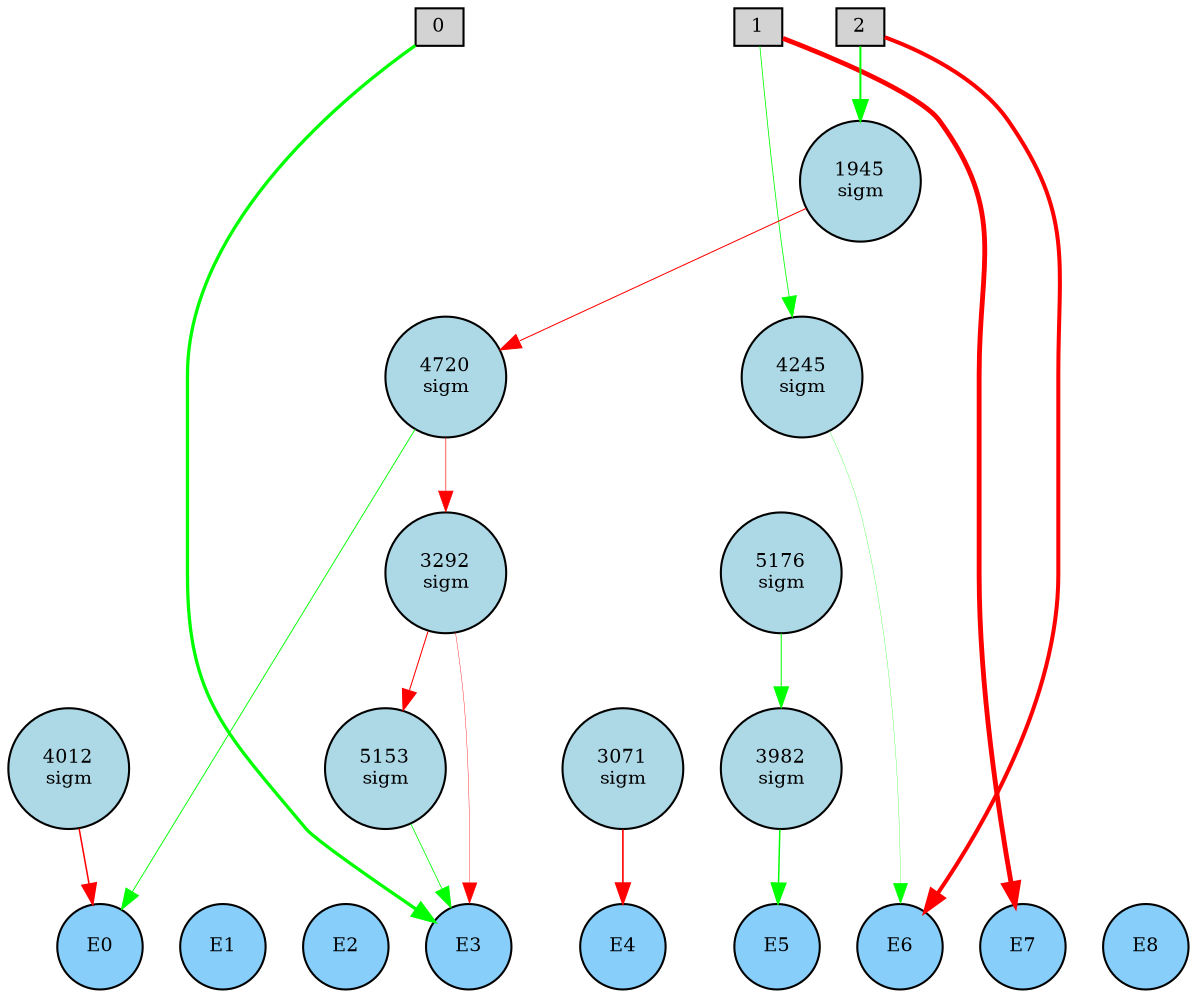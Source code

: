 digraph {
	node [fontsize=9 height=0.2 shape=circle width=0.2]
	subgraph inputs {
		node [shape=box style=filled]
		rank=source
		0 [fillcolor=lightgray]
		1 [fillcolor=lightgray]
		0 -> 1 [style=invis]
		2 [fillcolor=lightgray]
		1 -> 2 [style=invis]
	}
	subgraph outputs {
		node [style=filled]
		rank=sink
		E0 [fillcolor=lightskyblue fontsize=9 height=0.2 shape=circle width=0.2]
		E1 [fillcolor=lightskyblue fontsize=9 height=0.2 shape=circle width=0.2]
		E0 -> E1 [style=invis]
		E2 [fillcolor=lightskyblue fontsize=9 height=0.2 shape=circle width=0.2]
		E1 -> E2 [style=invis]
		E3 [fillcolor=lightskyblue fontsize=9 height=0.2 shape=circle width=0.2]
		E2 -> E3 [style=invis]
		E4 [fillcolor=lightskyblue fontsize=9 height=0.2 shape=circle width=0.2]
		E3 -> E4 [style=invis]
		E5 [fillcolor=lightskyblue fontsize=9 height=0.2 shape=circle width=0.2]
		E4 -> E5 [style=invis]
		E6 [fillcolor=lightskyblue fontsize=9 height=0.2 shape=circle width=0.2]
		E5 -> E6 [style=invis]
		E7 [fillcolor=lightskyblue fontsize=9 height=0.2 shape=circle width=0.2]
		E6 -> E7 [style=invis]
		E8 [fillcolor=lightskyblue fontsize=9 height=0.2 shape=circle width=0.2]
		E7 -> E8 [style=invis]
	}
	3982 [label="3982
sigm" fillcolor=lightblue style=filled]
	4245 [label="4245
sigm" fillcolor=lightblue style=filled]
	1945 [label="1945
sigm" fillcolor=lightblue style=filled]
	5153 [label="5153
sigm" fillcolor=lightblue style=filled]
	4012 [label="4012
sigm" fillcolor=lightblue style=filled]
	5176 [label="5176
sigm" fillcolor=lightblue style=filled]
	3292 [label="3292
sigm" fillcolor=lightblue style=filled]
	4720 [label="4720
sigm" fillcolor=lightblue style=filled]
	3071 [label="3071
sigm" fillcolor=lightblue style=filled]
	2 -> E6 [color=red penwidth=1.926898987313968 style=solid]
	0 -> E3 [color=green penwidth=1.5731230628186408 style=solid]
	1 -> E7 [color=red penwidth=2.3265853337476727 style=solid]
	2 -> 1945 [color=green penwidth=0.9621609892268788 style=solid]
	3982 -> E5 [color=green penwidth=0.7111656511048217 style=solid]
	3292 -> E3 [color=red penwidth=0.18315518215447585 style=solid]
	1 -> 4245 [color=green penwidth=0.3889443472538846 style=solid]
	4245 -> E6 [color=green penwidth=0.1362834315847783 style=solid]
	3071 -> E4 [color=red penwidth=0.7849754713216975 style=solid]
	1945 -> 4720 [color=red penwidth=0.4863181334393758 style=solid]
	4720 -> E0 [color=green penwidth=0.44747555254894644 style=solid]
	4720 -> 3292 [color=red penwidth=0.29848048025877094 style=solid]
	4012 -> E0 [color=red penwidth=0.7268571218637412 style=solid]
	3292 -> 5153 [color=red penwidth=0.4947799795615284 style=solid]
	5153 -> E3 [color=green penwidth=0.38960849703274225 style=solid]
	5176 -> 3982 [color=green penwidth=0.48295511151541204 style=solid]
}
